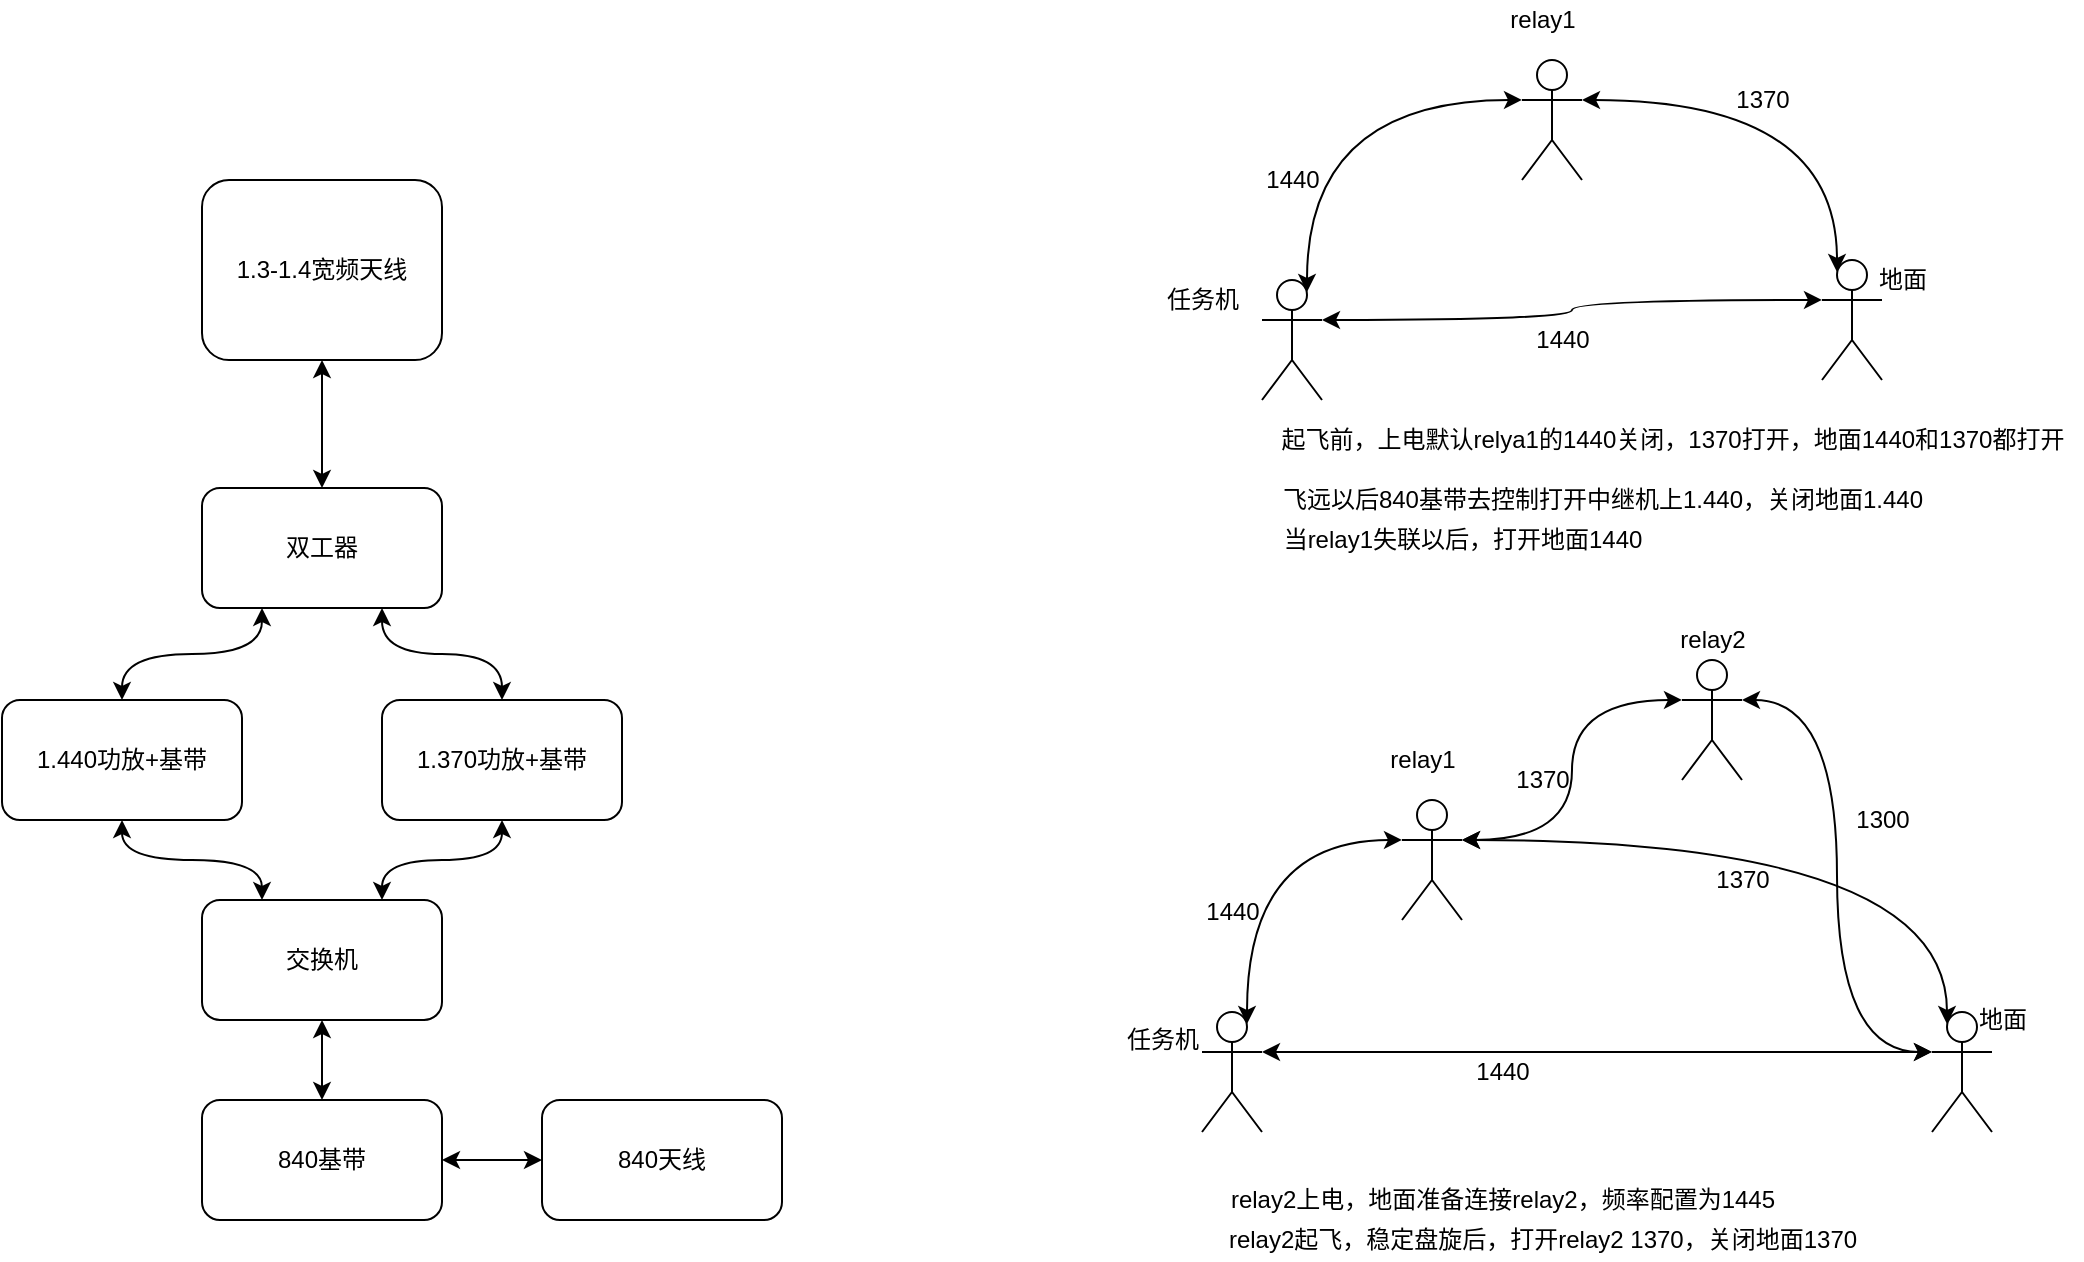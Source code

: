 <mxfile version="13.5.4" type="github">
  <diagram id="IRvKzsm3GtT4MByo4o_x" name="Page-1">
    <mxGraphModel dx="1408" dy="748" grid="1" gridSize="10" guides="1" tooltips="1" connect="1" arrows="1" fold="1" page="1" pageScale="1" pageWidth="1169" pageHeight="827" math="0" shadow="0">
      <root>
        <mxCell id="0" />
        <mxCell id="1" parent="0" />
        <mxCell id="LuskwarGqk0Wx7gxYk58-4" style="edgeStyle=orthogonalEdgeStyle;orthogonalLoop=1;jettySize=auto;html=1;exitX=0.25;exitY=1;exitDx=0;exitDy=0;entryX=0.5;entryY=0;entryDx=0;entryDy=0;startArrow=classic;startFill=1;curved=1;" parent="1" source="2" target="LuskwarGqk0Wx7gxYk58-2" edge="1">
          <mxGeometry relative="1" as="geometry" />
        </mxCell>
        <mxCell id="LuskwarGqk0Wx7gxYk58-5" style="edgeStyle=orthogonalEdgeStyle;curved=1;orthogonalLoop=1;jettySize=auto;html=1;exitX=0.75;exitY=1;exitDx=0;exitDy=0;entryX=0.5;entryY=0;entryDx=0;entryDy=0;startArrow=classic;startFill=1;" parent="1" source="2" target="LuskwarGqk0Wx7gxYk58-3" edge="1">
          <mxGeometry relative="1" as="geometry" />
        </mxCell>
        <mxCell id="2" value="双工器" style="rounded=1;whiteSpace=wrap;html=1;" parent="1" vertex="1">
          <mxGeometry x="150" y="354" width="120" height="60" as="geometry" />
        </mxCell>
        <mxCell id="LuskwarGqk0Wx7gxYk58-9" style="edgeStyle=orthogonalEdgeStyle;curved=1;orthogonalLoop=1;jettySize=auto;html=1;exitX=0.5;exitY=1;exitDx=0;exitDy=0;entryX=0.25;entryY=0;entryDx=0;entryDy=0;startArrow=classic;startFill=1;" parent="1" source="LuskwarGqk0Wx7gxYk58-2" target="LuskwarGqk0Wx7gxYk58-6" edge="1">
          <mxGeometry relative="1" as="geometry" />
        </mxCell>
        <mxCell id="LuskwarGqk0Wx7gxYk58-2" value="1.440功放+基带" style="rounded=1;whiteSpace=wrap;html=1;" parent="1" vertex="1">
          <mxGeometry x="50" y="460" width="120" height="60" as="geometry" />
        </mxCell>
        <mxCell id="LuskwarGqk0Wx7gxYk58-10" style="edgeStyle=orthogonalEdgeStyle;curved=1;orthogonalLoop=1;jettySize=auto;html=1;exitX=0.5;exitY=1;exitDx=0;exitDy=0;entryX=0.75;entryY=0;entryDx=0;entryDy=0;startArrow=classic;startFill=1;" parent="1" source="LuskwarGqk0Wx7gxYk58-3" target="LuskwarGqk0Wx7gxYk58-6" edge="1">
          <mxGeometry relative="1" as="geometry" />
        </mxCell>
        <mxCell id="LuskwarGqk0Wx7gxYk58-3" value="1.370功放+基带" style="rounded=1;whiteSpace=wrap;html=1;" parent="1" vertex="1">
          <mxGeometry x="240" y="460" width="120" height="60" as="geometry" />
        </mxCell>
        <mxCell id="LuskwarGqk0Wx7gxYk58-15" style="edgeStyle=orthogonalEdgeStyle;curved=1;orthogonalLoop=1;jettySize=auto;html=1;exitX=0.5;exitY=1;exitDx=0;exitDy=0;entryX=0.5;entryY=0;entryDx=0;entryDy=0;startArrow=classic;startFill=1;" parent="1" source="LuskwarGqk0Wx7gxYk58-6" target="LuskwarGqk0Wx7gxYk58-11" edge="1">
          <mxGeometry relative="1" as="geometry" />
        </mxCell>
        <mxCell id="LuskwarGqk0Wx7gxYk58-6" value="交换机" style="rounded=1;whiteSpace=wrap;html=1;" parent="1" vertex="1">
          <mxGeometry x="150" y="560" width="120" height="60" as="geometry" />
        </mxCell>
        <mxCell id="LuskwarGqk0Wx7gxYk58-8" style="edgeStyle=orthogonalEdgeStyle;curved=1;orthogonalLoop=1;jettySize=auto;html=1;exitX=0.5;exitY=1;exitDx=0;exitDy=0;entryX=0.5;entryY=0;entryDx=0;entryDy=0;startArrow=classic;startFill=1;" parent="1" source="LuskwarGqk0Wx7gxYk58-7" target="2" edge="1">
          <mxGeometry relative="1" as="geometry" />
        </mxCell>
        <mxCell id="LuskwarGqk0Wx7gxYk58-7" value="1.3-1.4宽频天线" style="rounded=1;whiteSpace=wrap;html=1;" parent="1" vertex="1">
          <mxGeometry x="150" y="200" width="120" height="90" as="geometry" />
        </mxCell>
        <mxCell id="LuskwarGqk0Wx7gxYk58-18" style="edgeStyle=orthogonalEdgeStyle;curved=1;orthogonalLoop=1;jettySize=auto;html=1;exitX=1;exitY=0.5;exitDx=0;exitDy=0;startArrow=classic;startFill=1;" parent="1" source="LuskwarGqk0Wx7gxYk58-11" target="LuskwarGqk0Wx7gxYk58-17" edge="1">
          <mxGeometry relative="1" as="geometry" />
        </mxCell>
        <mxCell id="LuskwarGqk0Wx7gxYk58-11" value="840基带" style="rounded=1;whiteSpace=wrap;html=1;" parent="1" vertex="1">
          <mxGeometry x="150" y="660" width="120" height="60" as="geometry" />
        </mxCell>
        <mxCell id="LuskwarGqk0Wx7gxYk58-17" value="840天线" style="rounded=1;whiteSpace=wrap;html=1;" parent="1" vertex="1">
          <mxGeometry x="320" y="660" width="120" height="60" as="geometry" />
        </mxCell>
        <mxCell id="LuskwarGqk0Wx7gxYk58-44" style="edgeStyle=orthogonalEdgeStyle;curved=1;orthogonalLoop=1;jettySize=auto;html=1;exitX=1;exitY=0.333;exitDx=0;exitDy=0;exitPerimeter=0;entryX=0.25;entryY=0.1;entryDx=0;entryDy=0;entryPerimeter=0;startArrow=classic;startFill=1;" parent="1" source="LuskwarGqk0Wx7gxYk58-41" target="LuskwarGqk0Wx7gxYk58-43" edge="1">
          <mxGeometry relative="1" as="geometry" />
        </mxCell>
        <mxCell id="LuskwarGqk0Wx7gxYk58-45" style="edgeStyle=orthogonalEdgeStyle;curved=1;orthogonalLoop=1;jettySize=auto;html=1;exitX=0;exitY=0.333;exitDx=0;exitDy=0;exitPerimeter=0;entryX=0.75;entryY=0.1;entryDx=0;entryDy=0;entryPerimeter=0;startArrow=classic;startFill=1;" parent="1" source="LuskwarGqk0Wx7gxYk58-41" target="LuskwarGqk0Wx7gxYk58-42" edge="1">
          <mxGeometry relative="1" as="geometry" />
        </mxCell>
        <mxCell id="LuskwarGqk0Wx7gxYk58-41" value="" style="shape=umlActor;verticalLabelPosition=bottom;verticalAlign=top;html=1;outlineConnect=0;" parent="1" vertex="1">
          <mxGeometry x="810" y="140" width="30" height="60" as="geometry" />
        </mxCell>
        <mxCell id="LuskwarGqk0Wx7gxYk58-46" style="edgeStyle=orthogonalEdgeStyle;curved=1;orthogonalLoop=1;jettySize=auto;html=1;exitX=1;exitY=0.333;exitDx=0;exitDy=0;exitPerimeter=0;entryX=0;entryY=0.333;entryDx=0;entryDy=0;entryPerimeter=0;startArrow=classic;startFill=1;" parent="1" source="LuskwarGqk0Wx7gxYk58-42" target="LuskwarGqk0Wx7gxYk58-43" edge="1">
          <mxGeometry relative="1" as="geometry" />
        </mxCell>
        <mxCell id="LuskwarGqk0Wx7gxYk58-42" value="" style="shape=umlActor;verticalLabelPosition=bottom;verticalAlign=top;html=1;outlineConnect=0;" parent="1" vertex="1">
          <mxGeometry x="680" y="250" width="30" height="60" as="geometry" />
        </mxCell>
        <mxCell id="LuskwarGqk0Wx7gxYk58-43" value="" style="shape=umlActor;verticalLabelPosition=bottom;verticalAlign=top;html=1;outlineConnect=0;" parent="1" vertex="1">
          <mxGeometry x="960" y="240" width="30" height="60" as="geometry" />
        </mxCell>
        <mxCell id="LuskwarGqk0Wx7gxYk58-47" value="飞远以后840基带去控制打开中继机上1.440，关闭地面1.440" style="text;html=1;align=center;verticalAlign=middle;resizable=0;points=[];autosize=1;" parent="1" vertex="1">
          <mxGeometry x="680" y="350" width="340" height="20" as="geometry" />
        </mxCell>
        <mxCell id="LuskwarGqk0Wx7gxYk58-48" value="1440" style="text;html=1;align=center;verticalAlign=middle;resizable=0;points=[];autosize=1;" parent="1" vertex="1">
          <mxGeometry x="675" y="190" width="40" height="20" as="geometry" />
        </mxCell>
        <mxCell id="LuskwarGqk0Wx7gxYk58-49" value="1440" style="text;html=1;align=center;verticalAlign=middle;resizable=0;points=[];autosize=1;" parent="1" vertex="1">
          <mxGeometry x="810" y="270" width="40" height="20" as="geometry" />
        </mxCell>
        <mxCell id="LuskwarGqk0Wx7gxYk58-50" value="1370" style="text;html=1;align=center;verticalAlign=middle;resizable=0;points=[];autosize=1;" parent="1" vertex="1">
          <mxGeometry x="910" y="150" width="40" height="20" as="geometry" />
        </mxCell>
        <mxCell id="LuskwarGqk0Wx7gxYk58-51" value="relay1" style="text;html=1;align=center;verticalAlign=middle;resizable=0;points=[];autosize=1;" parent="1" vertex="1">
          <mxGeometry x="795" y="110" width="50" height="20" as="geometry" />
        </mxCell>
        <mxCell id="LuskwarGqk0Wx7gxYk58-53" style="edgeStyle=orthogonalEdgeStyle;curved=1;orthogonalLoop=1;jettySize=auto;html=1;exitX=0;exitY=0.333;exitDx=0;exitDy=0;exitPerimeter=0;entryX=0.75;entryY=0.1;entryDx=0;entryDy=0;entryPerimeter=0;startArrow=classic;startFill=1;" parent="1" source="LuskwarGqk0Wx7gxYk58-54" target="LuskwarGqk0Wx7gxYk58-56" edge="1">
          <mxGeometry relative="1" as="geometry" />
        </mxCell>
        <mxCell id="LuskwarGqk0Wx7gxYk58-64" style="edgeStyle=orthogonalEdgeStyle;curved=1;orthogonalLoop=1;jettySize=auto;html=1;exitX=1;exitY=0.333;exitDx=0;exitDy=0;exitPerimeter=0;entryX=0;entryY=0.333;entryDx=0;entryDy=0;entryPerimeter=0;startArrow=classic;startFill=1;" parent="1" source="LuskwarGqk0Wx7gxYk58-54" target="LuskwarGqk0Wx7gxYk58-63" edge="1">
          <mxGeometry relative="1" as="geometry" />
        </mxCell>
        <mxCell id="LuskwarGqk0Wx7gxYk58-69" style="edgeStyle=orthogonalEdgeStyle;curved=1;orthogonalLoop=1;jettySize=auto;html=1;exitX=1;exitY=0.333;exitDx=0;exitDy=0;exitPerimeter=0;entryX=0.25;entryY=0.1;entryDx=0;entryDy=0;entryPerimeter=0;startArrow=classic;startFill=1;" parent="1" source="LuskwarGqk0Wx7gxYk58-54" target="LuskwarGqk0Wx7gxYk58-57" edge="1">
          <mxGeometry relative="1" as="geometry" />
        </mxCell>
        <mxCell id="LuskwarGqk0Wx7gxYk58-54" value="" style="shape=umlActor;verticalLabelPosition=bottom;verticalAlign=top;html=1;outlineConnect=0;" parent="1" vertex="1">
          <mxGeometry x="750" y="510" width="30" height="60" as="geometry" />
        </mxCell>
        <mxCell id="LuskwarGqk0Wx7gxYk58-55" style="edgeStyle=orthogonalEdgeStyle;curved=1;orthogonalLoop=1;jettySize=auto;html=1;exitX=1;exitY=0.333;exitDx=0;exitDy=0;exitPerimeter=0;entryX=0;entryY=0.333;entryDx=0;entryDy=0;entryPerimeter=0;startArrow=classic;startFill=1;" parent="1" source="LuskwarGqk0Wx7gxYk58-56" target="LuskwarGqk0Wx7gxYk58-57" edge="1">
          <mxGeometry relative="1" as="geometry" />
        </mxCell>
        <mxCell id="LuskwarGqk0Wx7gxYk58-56" value="" style="shape=umlActor;verticalLabelPosition=bottom;verticalAlign=top;html=1;outlineConnect=0;" parent="1" vertex="1">
          <mxGeometry x="650" y="616" width="30" height="60" as="geometry" />
        </mxCell>
        <mxCell id="LuskwarGqk0Wx7gxYk58-57" value="" style="shape=umlActor;verticalLabelPosition=bottom;verticalAlign=top;html=1;outlineConnect=0;" parent="1" vertex="1">
          <mxGeometry x="1015" y="616" width="30" height="60" as="geometry" />
        </mxCell>
        <mxCell id="LuskwarGqk0Wx7gxYk58-59" value="1440" style="text;html=1;align=center;verticalAlign=middle;resizable=0;points=[];autosize=1;" parent="1" vertex="1">
          <mxGeometry x="645" y="556" width="40" height="20" as="geometry" />
        </mxCell>
        <mxCell id="LuskwarGqk0Wx7gxYk58-60" value="1440" style="text;html=1;align=center;verticalAlign=middle;resizable=0;points=[];autosize=1;" parent="1" vertex="1">
          <mxGeometry x="780" y="636" width="40" height="20" as="geometry" />
        </mxCell>
        <mxCell id="LuskwarGqk0Wx7gxYk58-61" value="1370" style="text;html=1;align=center;verticalAlign=middle;resizable=0;points=[];autosize=1;" parent="1" vertex="1">
          <mxGeometry x="800" y="490" width="40" height="20" as="geometry" />
        </mxCell>
        <mxCell id="LuskwarGqk0Wx7gxYk58-62" value="relay1" style="text;html=1;align=center;verticalAlign=middle;resizable=0;points=[];autosize=1;" parent="1" vertex="1">
          <mxGeometry x="735" y="480" width="50" height="20" as="geometry" />
        </mxCell>
        <mxCell id="LuskwarGqk0Wx7gxYk58-68" style="edgeStyle=orthogonalEdgeStyle;curved=1;orthogonalLoop=1;jettySize=auto;html=1;exitX=1;exitY=0.333;exitDx=0;exitDy=0;exitPerimeter=0;entryX=0;entryY=0.333;entryDx=0;entryDy=0;entryPerimeter=0;startArrow=classic;startFill=1;" parent="1" source="LuskwarGqk0Wx7gxYk58-63" target="LuskwarGqk0Wx7gxYk58-57" edge="1">
          <mxGeometry relative="1" as="geometry" />
        </mxCell>
        <mxCell id="LuskwarGqk0Wx7gxYk58-63" value="" style="shape=umlActor;verticalLabelPosition=bottom;verticalAlign=top;html=1;outlineConnect=0;" parent="1" vertex="1">
          <mxGeometry x="890" y="440" width="30" height="60" as="geometry" />
        </mxCell>
        <mxCell id="LuskwarGqk0Wx7gxYk58-65" value="relay2" style="text;html=1;align=center;verticalAlign=middle;resizable=0;points=[];autosize=1;" parent="1" vertex="1">
          <mxGeometry x="880" y="420" width="50" height="20" as="geometry" />
        </mxCell>
        <mxCell id="LuskwarGqk0Wx7gxYk58-70" value="当relay1失联以后，打开地面1440" style="text;html=1;align=center;verticalAlign=middle;resizable=0;points=[];autosize=1;" parent="1" vertex="1">
          <mxGeometry x="685" y="370" width="190" height="20" as="geometry" />
        </mxCell>
        <mxCell id="LuskwarGqk0Wx7gxYk58-71" value="起飞前，上电默认relya1的1440关闭，1370打开，地面1440和1370都打开" style="text;html=1;align=center;verticalAlign=middle;resizable=0;points=[];autosize=1;" parent="1" vertex="1">
          <mxGeometry x="680" y="320" width="410" height="20" as="geometry" />
        </mxCell>
        <mxCell id="LuskwarGqk0Wx7gxYk58-72" value="1370" style="text;html=1;align=center;verticalAlign=middle;resizable=0;points=[];autosize=1;" parent="1" vertex="1">
          <mxGeometry x="900" y="540" width="40" height="20" as="geometry" />
        </mxCell>
        <mxCell id="LuskwarGqk0Wx7gxYk58-73" value="1300" style="text;html=1;align=center;verticalAlign=middle;resizable=0;points=[];autosize=1;" parent="1" vertex="1">
          <mxGeometry x="970" y="510" width="40" height="20" as="geometry" />
        </mxCell>
        <mxCell id="LuskwarGqk0Wx7gxYk58-75" value="任务机" style="text;html=1;align=center;verticalAlign=middle;resizable=0;points=[];autosize=1;" parent="1" vertex="1">
          <mxGeometry x="625" y="250" width="50" height="20" as="geometry" />
        </mxCell>
        <mxCell id="LuskwarGqk0Wx7gxYk58-76" value="任务机" style="text;html=1;align=center;verticalAlign=middle;resizable=0;points=[];autosize=1;" parent="1" vertex="1">
          <mxGeometry x="605" y="620" width="50" height="20" as="geometry" />
        </mxCell>
        <mxCell id="LuskwarGqk0Wx7gxYk58-77" value="地面" style="text;html=1;align=center;verticalAlign=middle;resizable=0;points=[];autosize=1;" parent="1" vertex="1">
          <mxGeometry x="980" y="240" width="40" height="20" as="geometry" />
        </mxCell>
        <mxCell id="LuskwarGqk0Wx7gxYk58-78" value="地面" style="text;html=1;align=center;verticalAlign=middle;resizable=0;points=[];autosize=1;" parent="1" vertex="1">
          <mxGeometry x="1030" y="610" width="40" height="20" as="geometry" />
        </mxCell>
        <mxCell id="LuskwarGqk0Wx7gxYk58-79" value="relay2上电，地面准备连接relay2，频率配置为1445" style="text;html=1;align=center;verticalAlign=middle;resizable=0;points=[];autosize=1;" parent="1" vertex="1">
          <mxGeometry x="655" y="700" width="290" height="20" as="geometry" />
        </mxCell>
        <mxCell id="LuskwarGqk0Wx7gxYk58-80" value="relay2起飞，稳定盘旋后，打开relay2 1370，关闭地面1370" style="text;html=1;align=center;verticalAlign=middle;resizable=0;points=[];autosize=1;" parent="1" vertex="1">
          <mxGeometry x="655" y="720" width="330" height="20" as="geometry" />
        </mxCell>
      </root>
    </mxGraphModel>
  </diagram>
</mxfile>
